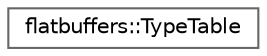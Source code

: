 digraph "Graphical Class Hierarchy"
{
 // LATEX_PDF_SIZE
  bgcolor="transparent";
  edge [fontname=Helvetica,fontsize=10,labelfontname=Helvetica,labelfontsize=10];
  node [fontname=Helvetica,fontsize=10,shape=box,height=0.2,width=0.4];
  rankdir="LR";
  Node0 [id="Node000000",label="flatbuffers::TypeTable",height=0.2,width=0.4,color="grey40", fillcolor="white", style="filled",URL="$structflatbuffers_1_1TypeTable.html",tooltip=" "];
}
